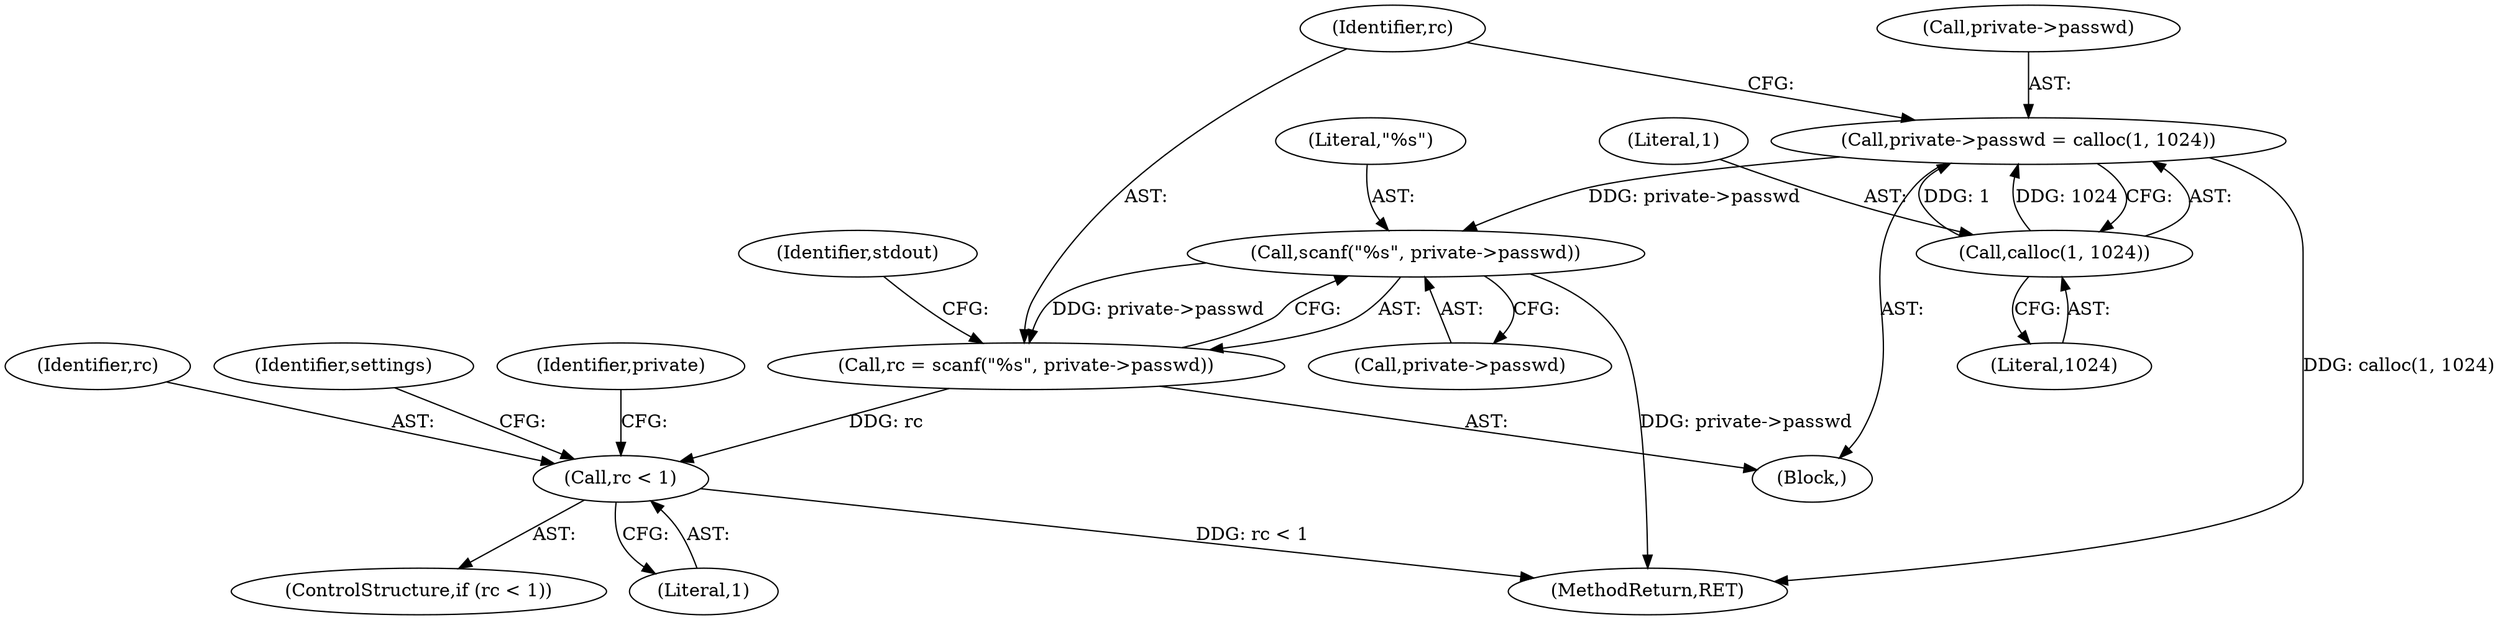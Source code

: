 digraph "0_pacemaker_564f7cc2a51dcd2f28ab12a13394f31be5aa3c93_7@API" {
"1000155" [label="(Call,scanf(\"%s\", private->passwd))"];
"1000146" [label="(Call,private->passwd = calloc(1, 1024))"];
"1000150" [label="(Call,calloc(1, 1024))"];
"1000153" [label="(Call,rc = scanf(\"%s\", private->passwd))"];
"1000164" [label="(Call,rc < 1)"];
"1000153" [label="(Call,rc = scanf(\"%s\", private->passwd))"];
"1000156" [label="(Literal,\"%s\")"];
"1000150" [label="(Call,calloc(1, 1024))"];
"1000175" [label="(Identifier,settings)"];
"1000154" [label="(Identifier,rc)"];
"1000170" [label="(Identifier,private)"];
"1000166" [label="(Literal,1)"];
"1000122" [label="(Block,)"];
"1000155" [label="(Call,scanf(\"%s\", private->passwd))"];
"1000164" [label="(Call,rc < 1)"];
"1000146" [label="(Call,private->passwd = calloc(1, 1024))"];
"1000147" [label="(Call,private->passwd)"];
"1000165" [label="(Identifier,rc)"];
"1000151" [label="(Literal,1)"];
"1000161" [label="(Identifier,stdout)"];
"1000163" [label="(ControlStructure,if (rc < 1))"];
"1000157" [label="(Call,private->passwd)"];
"1000152" [label="(Literal,1024)"];
"1000310" [label="(MethodReturn,RET)"];
"1000155" -> "1000153"  [label="AST: "];
"1000155" -> "1000157"  [label="CFG: "];
"1000156" -> "1000155"  [label="AST: "];
"1000157" -> "1000155"  [label="AST: "];
"1000153" -> "1000155"  [label="CFG: "];
"1000155" -> "1000310"  [label="DDG: private->passwd"];
"1000155" -> "1000153"  [label="DDG: private->passwd"];
"1000146" -> "1000155"  [label="DDG: private->passwd"];
"1000146" -> "1000122"  [label="AST: "];
"1000146" -> "1000150"  [label="CFG: "];
"1000147" -> "1000146"  [label="AST: "];
"1000150" -> "1000146"  [label="AST: "];
"1000154" -> "1000146"  [label="CFG: "];
"1000146" -> "1000310"  [label="DDG: calloc(1, 1024)"];
"1000150" -> "1000146"  [label="DDG: 1"];
"1000150" -> "1000146"  [label="DDG: 1024"];
"1000150" -> "1000152"  [label="CFG: "];
"1000151" -> "1000150"  [label="AST: "];
"1000152" -> "1000150"  [label="AST: "];
"1000153" -> "1000122"  [label="AST: "];
"1000154" -> "1000153"  [label="AST: "];
"1000161" -> "1000153"  [label="CFG: "];
"1000153" -> "1000164"  [label="DDG: rc"];
"1000164" -> "1000163"  [label="AST: "];
"1000164" -> "1000166"  [label="CFG: "];
"1000165" -> "1000164"  [label="AST: "];
"1000166" -> "1000164"  [label="AST: "];
"1000170" -> "1000164"  [label="CFG: "];
"1000175" -> "1000164"  [label="CFG: "];
"1000164" -> "1000310"  [label="DDG: rc < 1"];
}
